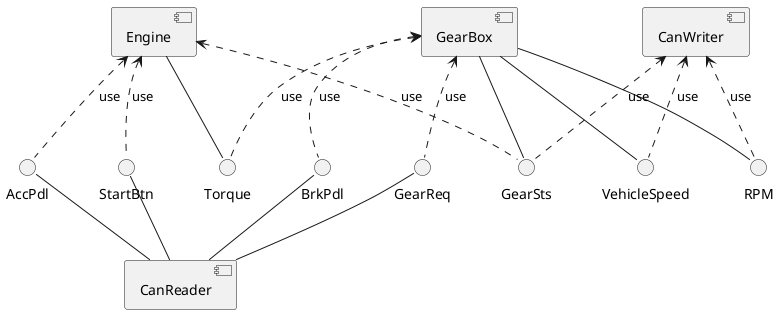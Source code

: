 @startuml
()AccPdl -- [CanReader]
()BrkPdl -- [CanReader]
()GearReq -- [CanReader]
()StartBtn -- [CanReader]


[Engine] <.. StartBtn: use
[Engine] <.. GearSts: use
[Engine] <.. AccPdl: use
[Engine] -- Torque


[GearBox] <.. Torque: use
[GearBox] <.. BrkPdl: use
[GearBox] <..GearReq: use
[GearBox] -- GearSts
[GearBox] -- RPM
[GearBox] -- VehicleSpeed

[CanWriter] <..GearSts: use
[CanWriter] <..RPM: use
[CanWriter] <..VehicleSpeed: use





[CanWriter]

@enduml